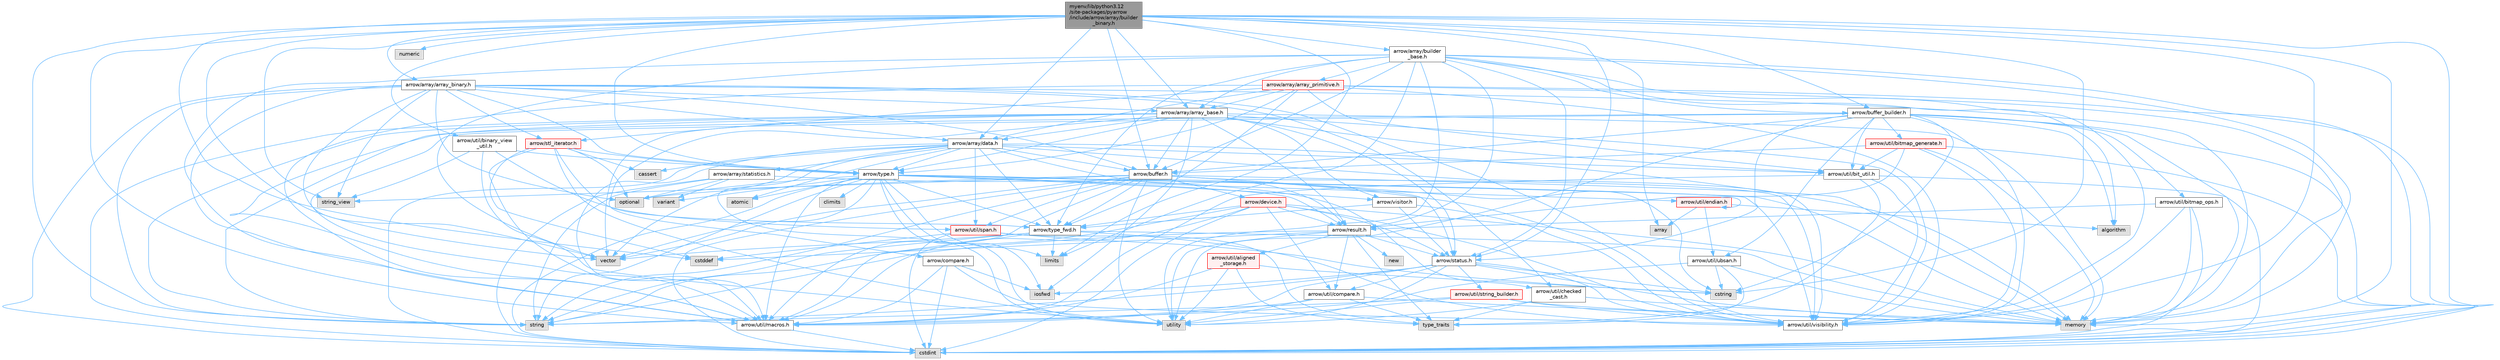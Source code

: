 digraph "myenv/lib/python3.12/site-packages/pyarrow/include/arrow/array/builder_binary.h"
{
 // LATEX_PDF_SIZE
  bgcolor="transparent";
  edge [fontname=Helvetica,fontsize=10,labelfontname=Helvetica,labelfontsize=10];
  node [fontname=Helvetica,fontsize=10,shape=box,height=0.2,width=0.4];
  Node1 [id="Node000001",label="myenv/lib/python3.12\l/site-packages/pyarrow\l/include/arrow/array/builder\l_binary.h",height=0.2,width=0.4,color="gray40", fillcolor="grey60", style="filled", fontcolor="black",tooltip=" "];
  Node1 -> Node2 [id="edge1_Node000001_Node000002",color="steelblue1",style="solid",tooltip=" "];
  Node2 [id="Node000002",label="array",height=0.2,width=0.4,color="grey60", fillcolor="#E0E0E0", style="filled",tooltip=" "];
  Node1 -> Node3 [id="edge2_Node000001_Node000003",color="steelblue1",style="solid",tooltip=" "];
  Node3 [id="Node000003",label="cstddef",height=0.2,width=0.4,color="grey60", fillcolor="#E0E0E0", style="filled",tooltip=" "];
  Node1 -> Node4 [id="edge3_Node000001_Node000004",color="steelblue1",style="solid",tooltip=" "];
  Node4 [id="Node000004",label="cstdint",height=0.2,width=0.4,color="grey60", fillcolor="#E0E0E0", style="filled",tooltip=" "];
  Node1 -> Node5 [id="edge4_Node000001_Node000005",color="steelblue1",style="solid",tooltip=" "];
  Node5 [id="Node000005",label="cstring",height=0.2,width=0.4,color="grey60", fillcolor="#E0E0E0", style="filled",tooltip=" "];
  Node1 -> Node6 [id="edge5_Node000001_Node000006",color="steelblue1",style="solid",tooltip=" "];
  Node6 [id="Node000006",label="limits",height=0.2,width=0.4,color="grey60", fillcolor="#E0E0E0", style="filled",tooltip=" "];
  Node1 -> Node7 [id="edge6_Node000001_Node000007",color="steelblue1",style="solid",tooltip=" "];
  Node7 [id="Node000007",label="memory",height=0.2,width=0.4,color="grey60", fillcolor="#E0E0E0", style="filled",tooltip=" "];
  Node1 -> Node8 [id="edge7_Node000001_Node000008",color="steelblue1",style="solid",tooltip=" "];
  Node8 [id="Node000008",label="numeric",height=0.2,width=0.4,color="grey60", fillcolor="#E0E0E0", style="filled",tooltip=" "];
  Node1 -> Node9 [id="edge8_Node000001_Node000009",color="steelblue1",style="solid",tooltip=" "];
  Node9 [id="Node000009",label="string",height=0.2,width=0.4,color="grey60", fillcolor="#E0E0E0", style="filled",tooltip=" "];
  Node1 -> Node10 [id="edge9_Node000001_Node000010",color="steelblue1",style="solid",tooltip=" "];
  Node10 [id="Node000010",label="string_view",height=0.2,width=0.4,color="grey60", fillcolor="#E0E0E0", style="filled",tooltip=" "];
  Node1 -> Node11 [id="edge10_Node000001_Node000011",color="steelblue1",style="solid",tooltip=" "];
  Node11 [id="Node000011",label="vector",height=0.2,width=0.4,color="grey60", fillcolor="#E0E0E0", style="filled",tooltip=" "];
  Node1 -> Node12 [id="edge11_Node000001_Node000012",color="steelblue1",style="solid",tooltip=" "];
  Node12 [id="Node000012",label="arrow/array/array_base.h",height=0.2,width=0.4,color="grey40", fillcolor="white", style="filled",URL="$array__base_8h.html",tooltip=" "];
  Node12 -> Node4 [id="edge12_Node000012_Node000004",color="steelblue1",style="solid",tooltip=" "];
  Node12 -> Node13 [id="edge13_Node000012_Node000013",color="steelblue1",style="solid",tooltip=" "];
  Node13 [id="Node000013",label="iosfwd",height=0.2,width=0.4,color="grey60", fillcolor="#E0E0E0", style="filled",tooltip=" "];
  Node12 -> Node7 [id="edge14_Node000012_Node000007",color="steelblue1",style="solid",tooltip=" "];
  Node12 -> Node9 [id="edge15_Node000012_Node000009",color="steelblue1",style="solid",tooltip=" "];
  Node12 -> Node11 [id="edge16_Node000012_Node000011",color="steelblue1",style="solid",tooltip=" "];
  Node12 -> Node14 [id="edge17_Node000012_Node000014",color="steelblue1",style="solid",tooltip=" "];
  Node14 [id="Node000014",label="arrow/array/data.h",height=0.2,width=0.4,color="grey40", fillcolor="white", style="filled",URL="$data_8h.html",tooltip=" "];
  Node14 -> Node15 [id="edge18_Node000014_Node000015",color="steelblue1",style="solid",tooltip=" "];
  Node15 [id="Node000015",label="atomic",height=0.2,width=0.4,color="grey60", fillcolor="#E0E0E0", style="filled",tooltip=" "];
  Node14 -> Node16 [id="edge19_Node000014_Node000016",color="steelblue1",style="solid",tooltip=" "];
  Node16 [id="Node000016",label="cassert",height=0.2,width=0.4,color="grey60", fillcolor="#E0E0E0", style="filled",tooltip=" "];
  Node14 -> Node4 [id="edge20_Node000014_Node000004",color="steelblue1",style="solid",tooltip=" "];
  Node14 -> Node7 [id="edge21_Node000014_Node000007",color="steelblue1",style="solid",tooltip=" "];
  Node14 -> Node17 [id="edge22_Node000014_Node000017",color="steelblue1",style="solid",tooltip=" "];
  Node17 [id="Node000017",label="utility",height=0.2,width=0.4,color="grey60", fillcolor="#E0E0E0", style="filled",tooltip=" "];
  Node14 -> Node11 [id="edge23_Node000014_Node000011",color="steelblue1",style="solid",tooltip=" "];
  Node14 -> Node18 [id="edge24_Node000014_Node000018",color="steelblue1",style="solid",tooltip=" "];
  Node18 [id="Node000018",label="arrow/array/statistics.h",height=0.2,width=0.4,color="grey40", fillcolor="white", style="filled",URL="$arrow_2array_2statistics_8h.html",tooltip=" "];
  Node18 -> Node4 [id="edge25_Node000018_Node000004",color="steelblue1",style="solid",tooltip=" "];
  Node18 -> Node19 [id="edge26_Node000018_Node000019",color="steelblue1",style="solid",tooltip=" "];
  Node19 [id="Node000019",label="optional",height=0.2,width=0.4,color="grey60", fillcolor="#E0E0E0", style="filled",tooltip=" "];
  Node18 -> Node9 [id="edge27_Node000018_Node000009",color="steelblue1",style="solid",tooltip=" "];
  Node18 -> Node20 [id="edge28_Node000018_Node000020",color="steelblue1",style="solid",tooltip=" "];
  Node20 [id="Node000020",label="variant",height=0.2,width=0.4,color="grey60", fillcolor="#E0E0E0", style="filled",tooltip=" "];
  Node18 -> Node21 [id="edge29_Node000018_Node000021",color="steelblue1",style="solid",tooltip=" "];
  Node21 [id="Node000021",label="arrow/util/visibility.h",height=0.2,width=0.4,color="grey40", fillcolor="white", style="filled",URL="$include_2arrow_2util_2visibility_8h.html",tooltip=" "];
  Node14 -> Node22 [id="edge30_Node000014_Node000022",color="steelblue1",style="solid",tooltip=" "];
  Node22 [id="Node000022",label="arrow/buffer.h",height=0.2,width=0.4,color="grey40", fillcolor="white", style="filled",URL="$buffer_8h.html",tooltip=" "];
  Node22 -> Node4 [id="edge31_Node000022_Node000004",color="steelblue1",style="solid",tooltip=" "];
  Node22 -> Node5 [id="edge32_Node000022_Node000005",color="steelblue1",style="solid",tooltip=" "];
  Node22 -> Node7 [id="edge33_Node000022_Node000007",color="steelblue1",style="solid",tooltip=" "];
  Node22 -> Node19 [id="edge34_Node000022_Node000019",color="steelblue1",style="solid",tooltip=" "];
  Node22 -> Node9 [id="edge35_Node000022_Node000009",color="steelblue1",style="solid",tooltip=" "];
  Node22 -> Node10 [id="edge36_Node000022_Node000010",color="steelblue1",style="solid",tooltip=" "];
  Node22 -> Node17 [id="edge37_Node000022_Node000017",color="steelblue1",style="solid",tooltip=" "];
  Node22 -> Node11 [id="edge38_Node000022_Node000011",color="steelblue1",style="solid",tooltip=" "];
  Node22 -> Node23 [id="edge39_Node000022_Node000023",color="steelblue1",style="solid",tooltip=" "];
  Node23 [id="Node000023",label="arrow/device.h",height=0.2,width=0.4,color="red", fillcolor="#FFF0F0", style="filled",URL="$device_8h.html",tooltip=" "];
  Node23 -> Node4 [id="edge40_Node000023_Node000004",color="steelblue1",style="solid",tooltip=" "];
  Node23 -> Node7 [id="edge41_Node000023_Node000007",color="steelblue1",style="solid",tooltip=" "];
  Node23 -> Node9 [id="edge42_Node000023_Node000009",color="steelblue1",style="solid",tooltip=" "];
  Node23 -> Node28 [id="edge43_Node000023_Node000028",color="steelblue1",style="solid",tooltip=" "];
  Node28 [id="Node000028",label="arrow/result.h",height=0.2,width=0.4,color="grey40", fillcolor="white", style="filled",URL="$result_8h.html",tooltip=" "];
  Node28 -> Node3 [id="edge44_Node000028_Node000003",color="steelblue1",style="solid",tooltip=" "];
  Node28 -> Node29 [id="edge45_Node000028_Node000029",color="steelblue1",style="solid",tooltip=" "];
  Node29 [id="Node000029",label="new",height=0.2,width=0.4,color="grey60", fillcolor="#E0E0E0", style="filled",tooltip=" "];
  Node28 -> Node9 [id="edge46_Node000028_Node000009",color="steelblue1",style="solid",tooltip=" "];
  Node28 -> Node30 [id="edge47_Node000028_Node000030",color="steelblue1",style="solid",tooltip=" "];
  Node30 [id="Node000030",label="type_traits",height=0.2,width=0.4,color="grey60", fillcolor="#E0E0E0", style="filled",tooltip=" "];
  Node28 -> Node17 [id="edge48_Node000028_Node000017",color="steelblue1",style="solid",tooltip=" "];
  Node28 -> Node31 [id="edge49_Node000028_Node000031",color="steelblue1",style="solid",tooltip=" "];
  Node31 [id="Node000031",label="arrow/status.h",height=0.2,width=0.4,color="grey40", fillcolor="white", style="filled",URL="$status_8h.html",tooltip=" "];
  Node31 -> Node5 [id="edge50_Node000031_Node000005",color="steelblue1",style="solid",tooltip=" "];
  Node31 -> Node13 [id="edge51_Node000031_Node000013",color="steelblue1",style="solid",tooltip=" "];
  Node31 -> Node7 [id="edge52_Node000031_Node000007",color="steelblue1",style="solid",tooltip=" "];
  Node31 -> Node9 [id="edge53_Node000031_Node000009",color="steelblue1",style="solid",tooltip=" "];
  Node31 -> Node17 [id="edge54_Node000031_Node000017",color="steelblue1",style="solid",tooltip=" "];
  Node31 -> Node32 [id="edge55_Node000031_Node000032",color="steelblue1",style="solid",tooltip=" "];
  Node32 [id="Node000032",label="arrow/util/compare.h",height=0.2,width=0.4,color="grey40", fillcolor="white", style="filled",URL="$util_2compare_8h.html",tooltip=" "];
  Node32 -> Node7 [id="edge56_Node000032_Node000007",color="steelblue1",style="solid",tooltip=" "];
  Node32 -> Node30 [id="edge57_Node000032_Node000030",color="steelblue1",style="solid",tooltip=" "];
  Node32 -> Node17 [id="edge58_Node000032_Node000017",color="steelblue1",style="solid",tooltip=" "];
  Node32 -> Node27 [id="edge59_Node000032_Node000027",color="steelblue1",style="solid",tooltip=" "];
  Node27 [id="Node000027",label="arrow/util/macros.h",height=0.2,width=0.4,color="grey40", fillcolor="white", style="filled",URL="$macros_8h.html",tooltip=" "];
  Node27 -> Node4 [id="edge60_Node000027_Node000004",color="steelblue1",style="solid",tooltip=" "];
  Node31 -> Node27 [id="edge61_Node000031_Node000027",color="steelblue1",style="solid",tooltip=" "];
  Node31 -> Node33 [id="edge62_Node000031_Node000033",color="steelblue1",style="solid",tooltip=" "];
  Node33 [id="Node000033",label="arrow/util/string_builder.h",height=0.2,width=0.4,color="red", fillcolor="#FFF0F0", style="filled",URL="$string__builder_8h.html",tooltip=" "];
  Node33 -> Node7 [id="edge63_Node000033_Node000007",color="steelblue1",style="solid",tooltip=" "];
  Node33 -> Node9 [id="edge64_Node000033_Node000009",color="steelblue1",style="solid",tooltip=" "];
  Node33 -> Node17 [id="edge65_Node000033_Node000017",color="steelblue1",style="solid",tooltip=" "];
  Node33 -> Node21 [id="edge66_Node000033_Node000021",color="steelblue1",style="solid",tooltip=" "];
  Node31 -> Node21 [id="edge67_Node000031_Node000021",color="steelblue1",style="solid",tooltip=" "];
  Node28 -> Node35 [id="edge68_Node000028_Node000035",color="steelblue1",style="solid",tooltip=" "];
  Node35 [id="Node000035",label="arrow/util/aligned\l_storage.h",height=0.2,width=0.4,color="red", fillcolor="#FFF0F0", style="filled",URL="$aligned__storage_8h.html",tooltip=" "];
  Node35 -> Node5 [id="edge69_Node000035_Node000005",color="steelblue1",style="solid",tooltip=" "];
  Node35 -> Node30 [id="edge70_Node000035_Node000030",color="steelblue1",style="solid",tooltip=" "];
  Node35 -> Node17 [id="edge71_Node000035_Node000017",color="steelblue1",style="solid",tooltip=" "];
  Node35 -> Node27 [id="edge72_Node000035_Node000027",color="steelblue1",style="solid",tooltip=" "];
  Node28 -> Node32 [id="edge73_Node000028_Node000032",color="steelblue1",style="solid",tooltip=" "];
  Node23 -> Node31 [id="edge74_Node000023_Node000031",color="steelblue1",style="solid",tooltip=" "];
  Node23 -> Node26 [id="edge75_Node000023_Node000026",color="steelblue1",style="solid",tooltip=" "];
  Node26 [id="Node000026",label="arrow/type_fwd.h",height=0.2,width=0.4,color="grey40", fillcolor="white", style="filled",URL="$arrow_2type__fwd_8h.html",tooltip=" "];
  Node26 -> Node6 [id="edge76_Node000026_Node000006",color="steelblue1",style="solid",tooltip=" "];
  Node26 -> Node7 [id="edge77_Node000026_Node000007",color="steelblue1",style="solid",tooltip=" "];
  Node26 -> Node9 [id="edge78_Node000026_Node000009",color="steelblue1",style="solid",tooltip=" "];
  Node26 -> Node11 [id="edge79_Node000026_Node000011",color="steelblue1",style="solid",tooltip=" "];
  Node26 -> Node27 [id="edge80_Node000026_Node000027",color="steelblue1",style="solid",tooltip=" "];
  Node26 -> Node21 [id="edge81_Node000026_Node000021",color="steelblue1",style="solid",tooltip=" "];
  Node23 -> Node32 [id="edge82_Node000023_Node000032",color="steelblue1",style="solid",tooltip=" "];
  Node23 -> Node27 [id="edge83_Node000023_Node000027",color="steelblue1",style="solid",tooltip=" "];
  Node23 -> Node21 [id="edge84_Node000023_Node000021",color="steelblue1",style="solid",tooltip=" "];
  Node22 -> Node31 [id="edge85_Node000022_Node000031",color="steelblue1",style="solid",tooltip=" "];
  Node22 -> Node26 [id="edge86_Node000022_Node000026",color="steelblue1",style="solid",tooltip=" "];
  Node22 -> Node27 [id="edge87_Node000022_Node000027",color="steelblue1",style="solid",tooltip=" "];
  Node22 -> Node37 [id="edge88_Node000022_Node000037",color="steelblue1",style="solid",tooltip=" "];
  Node37 [id="Node000037",label="arrow/util/span.h",height=0.2,width=0.4,color="red", fillcolor="#FFF0F0", style="filled",URL="$span_8h.html",tooltip=" "];
  Node37 -> Node3 [id="edge89_Node000037_Node000003",color="steelblue1",style="solid",tooltip=" "];
  Node37 -> Node4 [id="edge90_Node000037_Node000004",color="steelblue1",style="solid",tooltip=" "];
  Node37 -> Node5 [id="edge91_Node000037_Node000005",color="steelblue1",style="solid",tooltip=" "];
  Node37 -> Node30 [id="edge92_Node000037_Node000030",color="steelblue1",style="solid",tooltip=" "];
  Node22 -> Node21 [id="edge93_Node000022_Node000021",color="steelblue1",style="solid",tooltip=" "];
  Node14 -> Node28 [id="edge94_Node000014_Node000028",color="steelblue1",style="solid",tooltip=" "];
  Node14 -> Node39 [id="edge95_Node000014_Node000039",color="steelblue1",style="solid",tooltip=" "];
  Node39 [id="Node000039",label="arrow/type.h",height=0.2,width=0.4,color="grey40", fillcolor="white", style="filled",URL="$type_8h.html",tooltip=" "];
  Node39 -> Node15 [id="edge96_Node000039_Node000015",color="steelblue1",style="solid",tooltip=" "];
  Node39 -> Node40 [id="edge97_Node000039_Node000040",color="steelblue1",style="solid",tooltip=" "];
  Node40 [id="Node000040",label="climits",height=0.2,width=0.4,color="grey60", fillcolor="#E0E0E0", style="filled",tooltip=" "];
  Node39 -> Node4 [id="edge98_Node000039_Node000004",color="steelblue1",style="solid",tooltip=" "];
  Node39 -> Node13 [id="edge99_Node000039_Node000013",color="steelblue1",style="solid",tooltip=" "];
  Node39 -> Node6 [id="edge100_Node000039_Node000006",color="steelblue1",style="solid",tooltip=" "];
  Node39 -> Node7 [id="edge101_Node000039_Node000007",color="steelblue1",style="solid",tooltip=" "];
  Node39 -> Node19 [id="edge102_Node000039_Node000019",color="steelblue1",style="solid",tooltip=" "];
  Node39 -> Node9 [id="edge103_Node000039_Node000009",color="steelblue1",style="solid",tooltip=" "];
  Node39 -> Node17 [id="edge104_Node000039_Node000017",color="steelblue1",style="solid",tooltip=" "];
  Node39 -> Node20 [id="edge105_Node000039_Node000020",color="steelblue1",style="solid",tooltip=" "];
  Node39 -> Node11 [id="edge106_Node000039_Node000011",color="steelblue1",style="solid",tooltip=" "];
  Node39 -> Node28 [id="edge107_Node000039_Node000028",color="steelblue1",style="solid",tooltip=" "];
  Node39 -> Node26 [id="edge108_Node000039_Node000026",color="steelblue1",style="solid",tooltip=" "];
  Node39 -> Node41 [id="edge109_Node000039_Node000041",color="steelblue1",style="solid",tooltip=" "];
  Node41 [id="Node000041",label="arrow/util/checked\l_cast.h",height=0.2,width=0.4,color="grey40", fillcolor="white", style="filled",URL="$checked__cast_8h.html",tooltip=" "];
  Node41 -> Node7 [id="edge110_Node000041_Node000007",color="steelblue1",style="solid",tooltip=" "];
  Node41 -> Node30 [id="edge111_Node000041_Node000030",color="steelblue1",style="solid",tooltip=" "];
  Node41 -> Node17 [id="edge112_Node000041_Node000017",color="steelblue1",style="solid",tooltip=" "];
  Node39 -> Node42 [id="edge113_Node000039_Node000042",color="steelblue1",style="solid",tooltip=" "];
  Node42 [id="Node000042",label="arrow/util/endian.h",height=0.2,width=0.4,color="red", fillcolor="#FFF0F0", style="filled",URL="$endian_8h.html",tooltip=" "];
  Node42 -> Node42 [id="edge114_Node000042_Node000042",color="steelblue1",style="solid",tooltip=" "];
  Node42 -> Node43 [id="edge115_Node000042_Node000043",color="steelblue1",style="solid",tooltip=" "];
  Node43 [id="Node000043",label="algorithm",height=0.2,width=0.4,color="grey60", fillcolor="#E0E0E0", style="filled",tooltip=" "];
  Node42 -> Node2 [id="edge116_Node000042_Node000002",color="steelblue1",style="solid",tooltip=" "];
  Node42 -> Node45 [id="edge117_Node000042_Node000045",color="steelblue1",style="solid",tooltip=" "];
  Node45 [id="Node000045",label="arrow/util/ubsan.h",height=0.2,width=0.4,color="grey40", fillcolor="white", style="filled",URL="$ubsan_8h.html",tooltip=" "];
  Node45 -> Node5 [id="edge118_Node000045_Node000005",color="steelblue1",style="solid",tooltip=" "];
  Node45 -> Node7 [id="edge119_Node000045_Node000007",color="steelblue1",style="solid",tooltip=" "];
  Node45 -> Node30 [id="edge120_Node000045_Node000030",color="steelblue1",style="solid",tooltip=" "];
  Node45 -> Node27 [id="edge121_Node000045_Node000027",color="steelblue1",style="solid",tooltip=" "];
  Node39 -> Node27 [id="edge122_Node000039_Node000027",color="steelblue1",style="solid",tooltip=" "];
  Node39 -> Node21 [id="edge123_Node000039_Node000021",color="steelblue1",style="solid",tooltip=" "];
  Node39 -> Node46 [id="edge124_Node000039_Node000046",color="steelblue1",style="solid",tooltip=" "];
  Node46 [id="Node000046",label="arrow/visitor.h",height=0.2,width=0.4,color="grey40", fillcolor="white", style="filled",URL="$visitor_8h.html",tooltip=" "];
  Node46 -> Node31 [id="edge125_Node000046_Node000031",color="steelblue1",style="solid",tooltip=" "];
  Node46 -> Node26 [id="edge126_Node000046_Node000026",color="steelblue1",style="solid",tooltip=" "];
  Node46 -> Node21 [id="edge127_Node000046_Node000021",color="steelblue1",style="solid",tooltip=" "];
  Node14 -> Node26 [id="edge128_Node000014_Node000026",color="steelblue1",style="solid",tooltip=" "];
  Node14 -> Node47 [id="edge129_Node000014_Node000047",color="steelblue1",style="solid",tooltip=" "];
  Node47 [id="Node000047",label="arrow/util/bit_util.h",height=0.2,width=0.4,color="grey40", fillcolor="white", style="filled",URL="$bit__util_8h.html",tooltip=" "];
  Node47 -> Node4 [id="edge130_Node000047_Node000004",color="steelblue1",style="solid",tooltip=" "];
  Node47 -> Node30 [id="edge131_Node000047_Node000030",color="steelblue1",style="solid",tooltip=" "];
  Node47 -> Node27 [id="edge132_Node000047_Node000027",color="steelblue1",style="solid",tooltip=" "];
  Node47 -> Node21 [id="edge133_Node000047_Node000021",color="steelblue1",style="solid",tooltip=" "];
  Node14 -> Node27 [id="edge134_Node000014_Node000027",color="steelblue1",style="solid",tooltip=" "];
  Node14 -> Node37 [id="edge135_Node000014_Node000037",color="steelblue1",style="solid",tooltip=" "];
  Node14 -> Node21 [id="edge136_Node000014_Node000021",color="steelblue1",style="solid",tooltip=" "];
  Node12 -> Node22 [id="edge137_Node000012_Node000022",color="steelblue1",style="solid",tooltip=" "];
  Node12 -> Node48 [id="edge138_Node000012_Node000048",color="steelblue1",style="solid",tooltip=" "];
  Node48 [id="Node000048",label="arrow/compare.h",height=0.2,width=0.4,color="grey40", fillcolor="white", style="filled",URL="$compare_8h.html",tooltip=" "];
  Node48 -> Node4 [id="edge139_Node000048_Node000004",color="steelblue1",style="solid",tooltip=" "];
  Node48 -> Node13 [id="edge140_Node000048_Node000013",color="steelblue1",style="solid",tooltip=" "];
  Node48 -> Node27 [id="edge141_Node000048_Node000027",color="steelblue1",style="solid",tooltip=" "];
  Node48 -> Node21 [id="edge142_Node000048_Node000021",color="steelblue1",style="solid",tooltip=" "];
  Node12 -> Node28 [id="edge143_Node000012_Node000028",color="steelblue1",style="solid",tooltip=" "];
  Node12 -> Node31 [id="edge144_Node000012_Node000031",color="steelblue1",style="solid",tooltip=" "];
  Node12 -> Node39 [id="edge145_Node000012_Node000039",color="steelblue1",style="solid",tooltip=" "];
  Node12 -> Node47 [id="edge146_Node000012_Node000047",color="steelblue1",style="solid",tooltip=" "];
  Node12 -> Node27 [id="edge147_Node000012_Node000027",color="steelblue1",style="solid",tooltip=" "];
  Node12 -> Node21 [id="edge148_Node000012_Node000021",color="steelblue1",style="solid",tooltip=" "];
  Node12 -> Node46 [id="edge149_Node000012_Node000046",color="steelblue1",style="solid",tooltip=" "];
  Node1 -> Node49 [id="edge150_Node000001_Node000049",color="steelblue1",style="solid",tooltip=" "];
  Node49 [id="Node000049",label="arrow/array/array_binary.h",height=0.2,width=0.4,color="grey40", fillcolor="white", style="filled",URL="$array__binary_8h.html",tooltip=" "];
  Node49 -> Node4 [id="edge151_Node000049_Node000004",color="steelblue1",style="solid",tooltip=" "];
  Node49 -> Node7 [id="edge152_Node000049_Node000007",color="steelblue1",style="solid",tooltip=" "];
  Node49 -> Node19 [id="edge153_Node000049_Node000019",color="steelblue1",style="solid",tooltip=" "];
  Node49 -> Node9 [id="edge154_Node000049_Node000009",color="steelblue1",style="solid",tooltip=" "];
  Node49 -> Node10 [id="edge155_Node000049_Node000010",color="steelblue1",style="solid",tooltip=" "];
  Node49 -> Node11 [id="edge156_Node000049_Node000011",color="steelblue1",style="solid",tooltip=" "];
  Node49 -> Node12 [id="edge157_Node000049_Node000012",color="steelblue1",style="solid",tooltip=" "];
  Node49 -> Node14 [id="edge158_Node000049_Node000014",color="steelblue1",style="solid",tooltip=" "];
  Node49 -> Node22 [id="edge159_Node000049_Node000022",color="steelblue1",style="solid",tooltip=" "];
  Node49 -> Node50 [id="edge160_Node000049_Node000050",color="steelblue1",style="solid",tooltip=" "];
  Node50 [id="Node000050",label="arrow/stl_iterator.h",height=0.2,width=0.4,color="red", fillcolor="#FFF0F0", style="filled",URL="$stl__iterator_8h.html",tooltip=" "];
  Node50 -> Node16 [id="edge161_Node000050_Node000016",color="steelblue1",style="solid",tooltip=" "];
  Node50 -> Node3 [id="edge162_Node000050_Node000003",color="steelblue1",style="solid",tooltip=" "];
  Node50 -> Node19 [id="edge163_Node000050_Node000019",color="steelblue1",style="solid",tooltip=" "];
  Node50 -> Node17 [id="edge164_Node000050_Node000017",color="steelblue1",style="solid",tooltip=" "];
  Node50 -> Node39 [id="edge165_Node000050_Node000039",color="steelblue1",style="solid",tooltip=" "];
  Node50 -> Node26 [id="edge166_Node000050_Node000026",color="steelblue1",style="solid",tooltip=" "];
  Node50 -> Node27 [id="edge167_Node000050_Node000027",color="steelblue1",style="solid",tooltip=" "];
  Node49 -> Node39 [id="edge168_Node000049_Node000039",color="steelblue1",style="solid",tooltip=" "];
  Node49 -> Node41 [id="edge169_Node000049_Node000041",color="steelblue1",style="solid",tooltip=" "];
  Node49 -> Node27 [id="edge170_Node000049_Node000027",color="steelblue1",style="solid",tooltip=" "];
  Node49 -> Node21 [id="edge171_Node000049_Node000021",color="steelblue1",style="solid",tooltip=" "];
  Node1 -> Node56 [id="edge172_Node000001_Node000056",color="steelblue1",style="solid",tooltip=" "];
  Node56 [id="Node000056",label="arrow/array/builder\l_base.h",height=0.2,width=0.4,color="grey40", fillcolor="white", style="filled",URL="$builder__base_8h.html",tooltip=" "];
  Node56 -> Node43 [id="edge173_Node000056_Node000043",color="steelblue1",style="solid",tooltip=" "];
  Node56 -> Node4 [id="edge174_Node000056_Node000004",color="steelblue1",style="solid",tooltip=" "];
  Node56 -> Node6 [id="edge175_Node000056_Node000006",color="steelblue1",style="solid",tooltip=" "];
  Node56 -> Node7 [id="edge176_Node000056_Node000007",color="steelblue1",style="solid",tooltip=" "];
  Node56 -> Node17 [id="edge177_Node000056_Node000017",color="steelblue1",style="solid",tooltip=" "];
  Node56 -> Node11 [id="edge178_Node000056_Node000011",color="steelblue1",style="solid",tooltip=" "];
  Node56 -> Node12 [id="edge179_Node000056_Node000012",color="steelblue1",style="solid",tooltip=" "];
  Node56 -> Node57 [id="edge180_Node000056_Node000057",color="steelblue1",style="solid",tooltip=" "];
  Node57 [id="Node000057",label="arrow/array/array_primitive.h",height=0.2,width=0.4,color="red", fillcolor="#FFF0F0", style="filled",URL="$array__primitive_8h.html",tooltip=" "];
  Node57 -> Node4 [id="edge181_Node000057_Node000004",color="steelblue1",style="solid",tooltip=" "];
  Node57 -> Node7 [id="edge182_Node000057_Node000007",color="steelblue1",style="solid",tooltip=" "];
  Node57 -> Node12 [id="edge183_Node000057_Node000012",color="steelblue1",style="solid",tooltip=" "];
  Node57 -> Node14 [id="edge184_Node000057_Node000014",color="steelblue1",style="solid",tooltip=" "];
  Node57 -> Node50 [id="edge185_Node000057_Node000050",color="steelblue1",style="solid",tooltip=" "];
  Node57 -> Node39 [id="edge186_Node000057_Node000039",color="steelblue1",style="solid",tooltip=" "];
  Node57 -> Node26 [id="edge187_Node000057_Node000026",color="steelblue1",style="solid",tooltip=" "];
  Node57 -> Node47 [id="edge188_Node000057_Node000047",color="steelblue1",style="solid",tooltip=" "];
  Node57 -> Node27 [id="edge189_Node000057_Node000027",color="steelblue1",style="solid",tooltip=" "];
  Node57 -> Node21 [id="edge190_Node000057_Node000021",color="steelblue1",style="solid",tooltip=" "];
  Node56 -> Node22 [id="edge191_Node000056_Node000022",color="steelblue1",style="solid",tooltip=" "];
  Node56 -> Node58 [id="edge192_Node000056_Node000058",color="steelblue1",style="solid",tooltip=" "];
  Node58 [id="Node000058",label="arrow/buffer_builder.h",height=0.2,width=0.4,color="grey40", fillcolor="white", style="filled",URL="$buffer__builder_8h.html",tooltip=" "];
  Node58 -> Node43 [id="edge193_Node000058_Node000043",color="steelblue1",style="solid",tooltip=" "];
  Node58 -> Node4 [id="edge194_Node000058_Node000004",color="steelblue1",style="solid",tooltip=" "];
  Node58 -> Node5 [id="edge195_Node000058_Node000005",color="steelblue1",style="solid",tooltip=" "];
  Node58 -> Node7 [id="edge196_Node000058_Node000007",color="steelblue1",style="solid",tooltip=" "];
  Node58 -> Node9 [id="edge197_Node000058_Node000009",color="steelblue1",style="solid",tooltip=" "];
  Node58 -> Node17 [id="edge198_Node000058_Node000017",color="steelblue1",style="solid",tooltip=" "];
  Node58 -> Node22 [id="edge199_Node000058_Node000022",color="steelblue1",style="solid",tooltip=" "];
  Node58 -> Node31 [id="edge200_Node000058_Node000031",color="steelblue1",style="solid",tooltip=" "];
  Node58 -> Node47 [id="edge201_Node000058_Node000047",color="steelblue1",style="solid",tooltip=" "];
  Node58 -> Node59 [id="edge202_Node000058_Node000059",color="steelblue1",style="solid",tooltip=" "];
  Node59 [id="Node000059",label="arrow/util/bitmap_generate.h",height=0.2,width=0.4,color="red", fillcolor="#FFF0F0", style="filled",URL="$bitmap__generate_8h.html",tooltip=" "];
  Node59 -> Node4 [id="edge203_Node000059_Node000004",color="steelblue1",style="solid",tooltip=" "];
  Node59 -> Node7 [id="edge204_Node000059_Node000007",color="steelblue1",style="solid",tooltip=" "];
  Node59 -> Node22 [id="edge205_Node000059_Node000022",color="steelblue1",style="solid",tooltip=" "];
  Node59 -> Node28 [id="edge206_Node000059_Node000028",color="steelblue1",style="solid",tooltip=" "];
  Node59 -> Node47 [id="edge207_Node000059_Node000047",color="steelblue1",style="solid",tooltip=" "];
  Node59 -> Node21 [id="edge208_Node000059_Node000021",color="steelblue1",style="solid",tooltip=" "];
  Node58 -> Node61 [id="edge209_Node000058_Node000061",color="steelblue1",style="solid",tooltip=" "];
  Node61 [id="Node000061",label="arrow/util/bitmap_ops.h",height=0.2,width=0.4,color="grey40", fillcolor="white", style="filled",URL="$bitmap__ops_8h.html",tooltip=" "];
  Node61 -> Node4 [id="edge210_Node000061_Node000004",color="steelblue1",style="solid",tooltip=" "];
  Node61 -> Node7 [id="edge211_Node000061_Node000007",color="steelblue1",style="solid",tooltip=" "];
  Node61 -> Node28 [id="edge212_Node000061_Node000028",color="steelblue1",style="solid",tooltip=" "];
  Node61 -> Node21 [id="edge213_Node000061_Node000021",color="steelblue1",style="solid",tooltip=" "];
  Node58 -> Node27 [id="edge214_Node000058_Node000027",color="steelblue1",style="solid",tooltip=" "];
  Node58 -> Node45 [id="edge215_Node000058_Node000045",color="steelblue1",style="solid",tooltip=" "];
  Node58 -> Node21 [id="edge216_Node000058_Node000021",color="steelblue1",style="solid",tooltip=" "];
  Node56 -> Node28 [id="edge217_Node000056_Node000028",color="steelblue1",style="solid",tooltip=" "];
  Node56 -> Node31 [id="edge218_Node000056_Node000031",color="steelblue1",style="solid",tooltip=" "];
  Node56 -> Node26 [id="edge219_Node000056_Node000026",color="steelblue1",style="solid",tooltip=" "];
  Node56 -> Node27 [id="edge220_Node000056_Node000027",color="steelblue1",style="solid",tooltip=" "];
  Node56 -> Node21 [id="edge221_Node000056_Node000021",color="steelblue1",style="solid",tooltip=" "];
  Node1 -> Node14 [id="edge222_Node000001_Node000014",color="steelblue1",style="solid",tooltip=" "];
  Node1 -> Node22 [id="edge223_Node000001_Node000022",color="steelblue1",style="solid",tooltip=" "];
  Node1 -> Node58 [id="edge224_Node000001_Node000058",color="steelblue1",style="solid",tooltip=" "];
  Node1 -> Node31 [id="edge225_Node000001_Node000031",color="steelblue1",style="solid",tooltip=" "];
  Node1 -> Node39 [id="edge226_Node000001_Node000039",color="steelblue1",style="solid",tooltip=" "];
  Node1 -> Node62 [id="edge227_Node000001_Node000062",color="steelblue1",style="solid",tooltip=" "];
  Node62 [id="Node000062",label="arrow/util/binary_view\l_util.h",height=0.2,width=0.4,color="grey40", fillcolor="white", style="filled",URL="$binary__view__util_8h.html",tooltip=" "];
  Node62 -> Node10 [id="edge228_Node000062_Node000010",color="steelblue1",style="solid",tooltip=" "];
  Node62 -> Node17 [id="edge229_Node000062_Node000017",color="steelblue1",style="solid",tooltip=" "];
  Node62 -> Node39 [id="edge230_Node000062_Node000039",color="steelblue1",style="solid",tooltip=" "];
  Node62 -> Node37 [id="edge231_Node000062_Node000037",color="steelblue1",style="solid",tooltip=" "];
  Node1 -> Node27 [id="edge232_Node000001_Node000027",color="steelblue1",style="solid",tooltip=" "];
  Node1 -> Node21 [id="edge233_Node000001_Node000021",color="steelblue1",style="solid",tooltip=" "];
}
